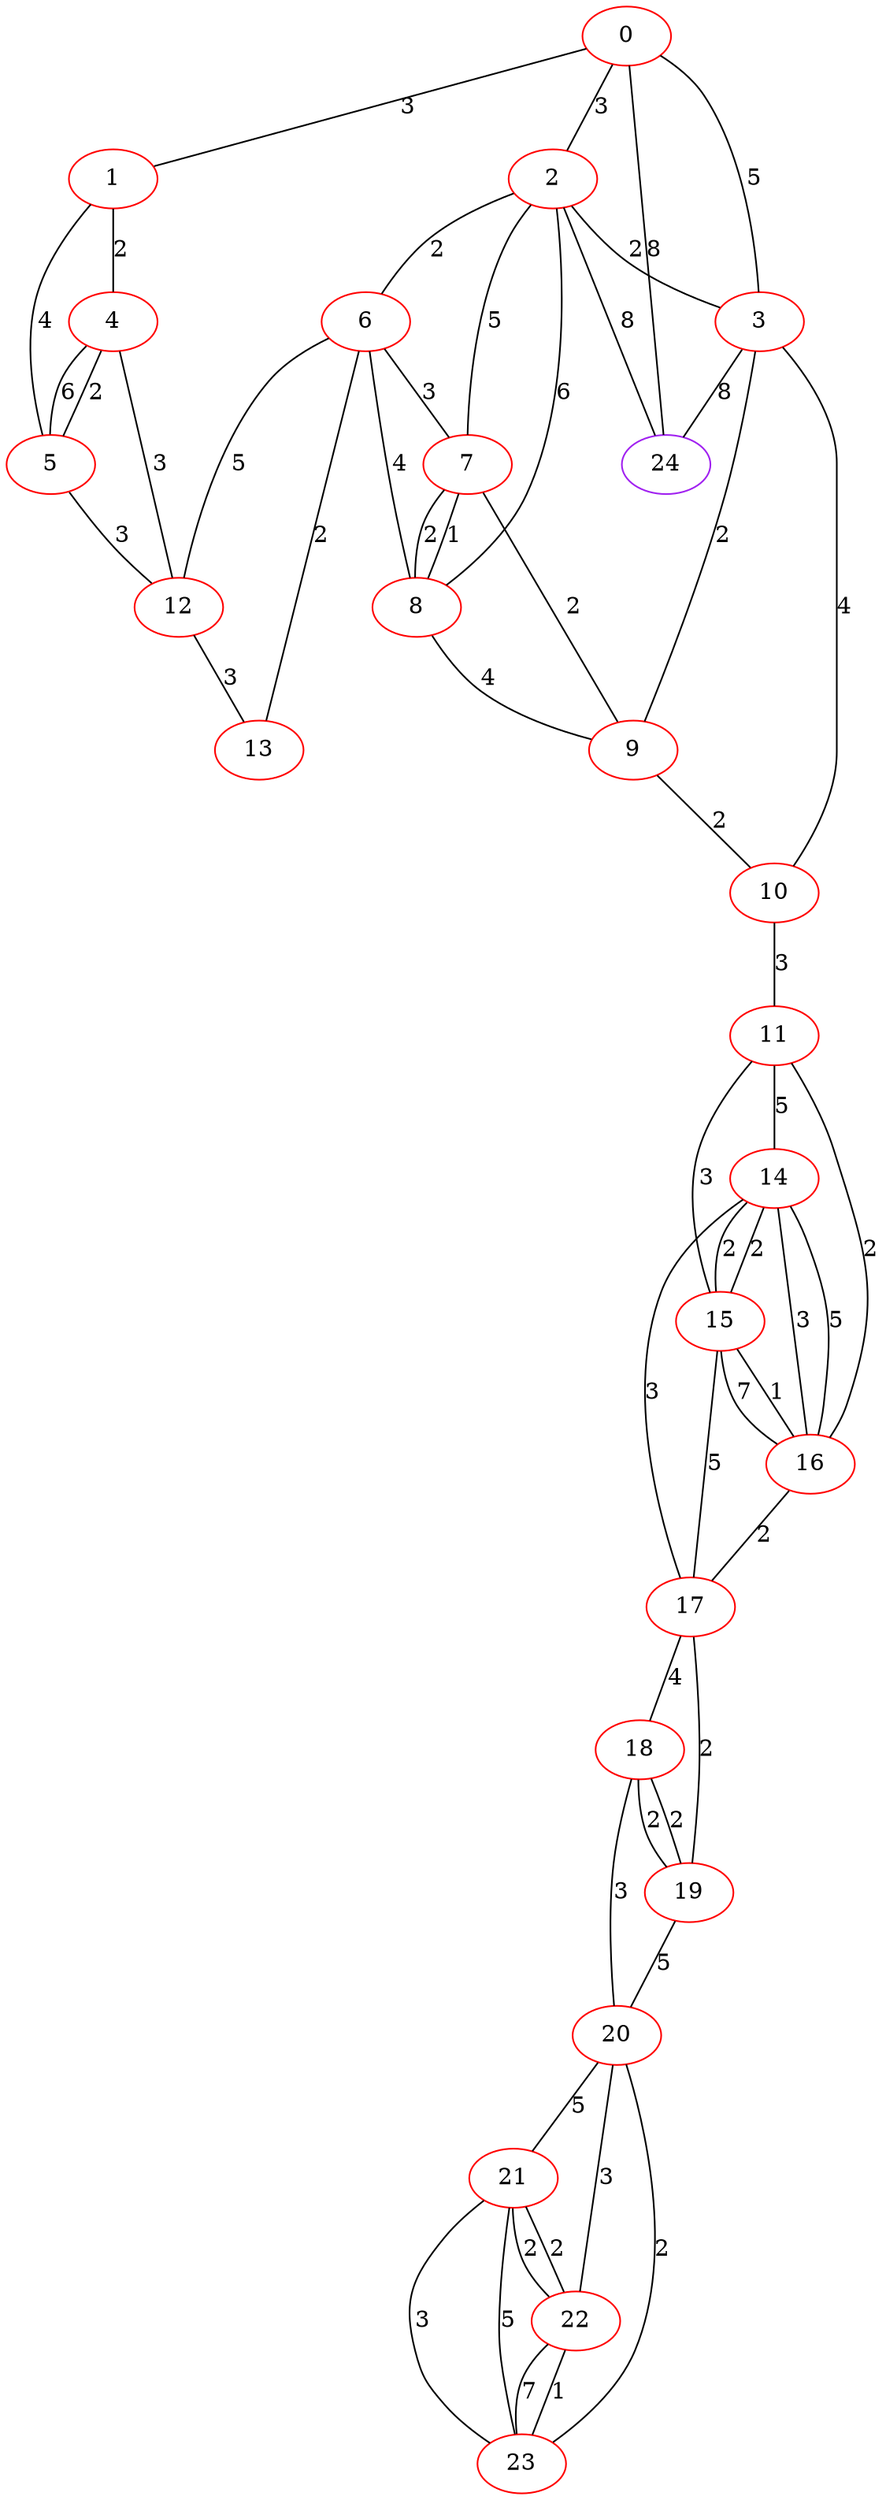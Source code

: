 graph "" {
0 [color=red, weight=1];
1 [color=red, weight=1];
2 [color=red, weight=1];
3 [color=red, weight=1];
4 [color=red, weight=1];
5 [color=red, weight=1];
6 [color=red, weight=1];
7 [color=red, weight=1];
8 [color=red, weight=1];
9 [color=red, weight=1];
10 [color=red, weight=1];
11 [color=red, weight=1];
12 [color=red, weight=1];
13 [color=red, weight=1];
14 [color=red, weight=1];
15 [color=red, weight=1];
16 [color=red, weight=1];
17 [color=red, weight=1];
18 [color=red, weight=1];
19 [color=red, weight=1];
20 [color=red, weight=1];
21 [color=red, weight=1];
22 [color=red, weight=1];
23 [color=red, weight=1];
24 [color=purple, weight=4];
0 -- 24  [key=0, label=8];
0 -- 1  [key=0, label=3];
0 -- 2  [key=0, label=3];
0 -- 3  [key=0, label=5];
1 -- 4  [key=0, label=2];
1 -- 5  [key=0, label=4];
2 -- 3  [key=0, label=2];
2 -- 6  [key=0, label=2];
2 -- 7  [key=0, label=5];
2 -- 8  [key=0, label=6];
2 -- 24  [key=0, label=8];
3 -- 9  [key=0, label=2];
3 -- 10  [key=0, label=4];
3 -- 24  [key=0, label=8];
4 -- 12  [key=0, label=3];
4 -- 5  [key=0, label=6];
4 -- 5  [key=1, label=2];
5 -- 12  [key=0, label=3];
6 -- 8  [key=0, label=4];
6 -- 12  [key=0, label=5];
6 -- 13  [key=0, label=2];
6 -- 7  [key=0, label=3];
7 -- 8  [key=0, label=2];
7 -- 8  [key=1, label=1];
7 -- 9  [key=0, label=2];
8 -- 9  [key=0, label=4];
9 -- 10  [key=0, label=2];
10 -- 11  [key=0, label=3];
11 -- 16  [key=0, label=2];
11 -- 14  [key=0, label=5];
11 -- 15  [key=0, label=3];
12 -- 13  [key=0, label=3];
14 -- 16  [key=0, label=3];
14 -- 16  [key=1, label=5];
14 -- 17  [key=0, label=3];
14 -- 15  [key=0, label=2];
14 -- 15  [key=1, label=2];
15 -- 16  [key=0, label=1];
15 -- 16  [key=1, label=7];
15 -- 17  [key=0, label=5];
16 -- 17  [key=0, label=2];
17 -- 18  [key=0, label=4];
17 -- 19  [key=0, label=2];
18 -- 19  [key=0, label=2];
18 -- 19  [key=1, label=2];
18 -- 20  [key=0, label=3];
19 -- 20  [key=0, label=5];
20 -- 21  [key=0, label=5];
20 -- 22  [key=0, label=3];
20 -- 23  [key=0, label=2];
21 -- 22  [key=0, label=2];
21 -- 22  [key=1, label=2];
21 -- 23  [key=0, label=3];
21 -- 23  [key=1, label=5];
22 -- 23  [key=0, label=1];
22 -- 23  [key=1, label=7];
}
